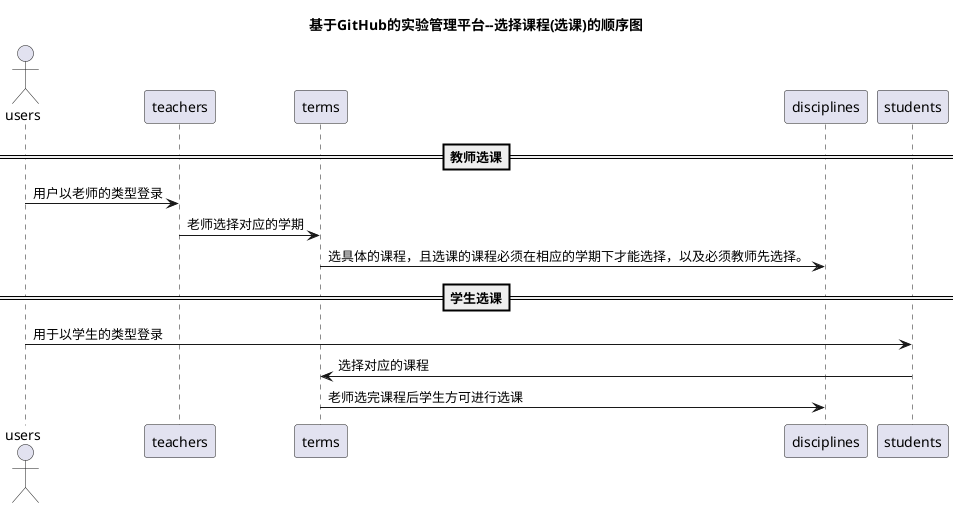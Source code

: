 @startuml
title 基于GitHub的实验管理平台--选择课程(选课)的顺序图
actor users
==教师选课==
users->teachers:用户以老师的类型登录
teachers->terms:老师选择对应的学期
terms->disciplines:选具体的课程，且选课的课程必须在相应的学期下才能选择，以及必须教师先选择。
==学生选课==
users->students:用于以学生的类型登录
students->terms:选择对应的课程
terms->disciplines:老师选完课程后学生方可进行选课
@enduml